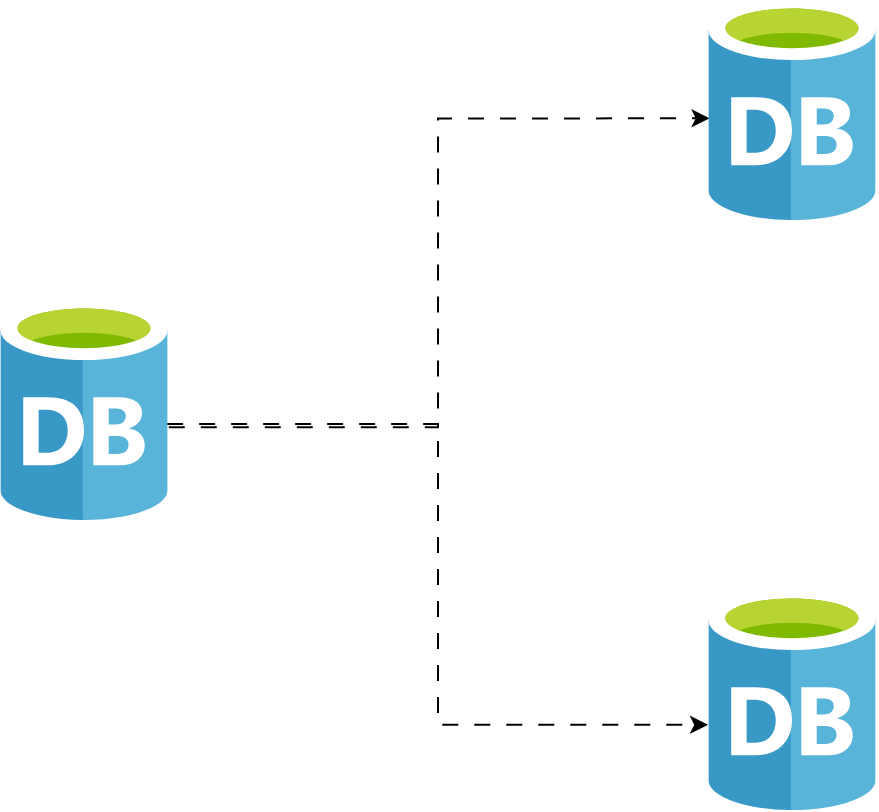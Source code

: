 <mxfile version="22.1.16" type="device">
  <diagram name="Página-1" id="Z6yhb-3faidDQiQsZk_h">
    <mxGraphModel dx="1235" dy="731" grid="1" gridSize="10" guides="1" tooltips="1" connect="1" arrows="1" fold="1" page="1" pageScale="1" pageWidth="827" pageHeight="1169" background="none" math="0" shadow="0">
      <root>
        <mxCell id="0" />
        <mxCell id="1" parent="0" />
        <mxCell id="lz5dERS1Ep25kW0eTTmT-8" style="edgeStyle=orthogonalEdgeStyle;rounded=0;orthogonalLoop=1;jettySize=auto;html=1;exitX=0.988;exitY=0.578;exitDx=0;exitDy=0;entryX=0.007;entryY=0.538;entryDx=0;entryDy=0;entryPerimeter=0;exitPerimeter=0;flowAnimation=1;" edge="1" parent="1" source="lz5dERS1Ep25kW0eTTmT-4" target="lz5dERS1Ep25kW0eTTmT-5">
          <mxGeometry relative="1" as="geometry">
            <mxPoint x="414" y="160" as="targetPoint" />
          </mxGeometry>
        </mxCell>
        <mxCell id="lz5dERS1Ep25kW0eTTmT-10" style="edgeStyle=orthogonalEdgeStyle;rounded=0;orthogonalLoop=1;jettySize=auto;html=1;exitX=0.978;exitY=0.564;exitDx=0;exitDy=0;exitPerimeter=0;entryX=-0.002;entryY=0.613;entryDx=0;entryDy=0;entryPerimeter=0;flowAnimation=1;" edge="1" parent="1" source="lz5dERS1Ep25kW0eTTmT-4" target="lz5dERS1Ep25kW0eTTmT-6">
          <mxGeometry relative="1" as="geometry" />
        </mxCell>
        <mxCell id="lz5dERS1Ep25kW0eTTmT-4" value="" style="image;sketch=0;aspect=fixed;html=1;points=[];align=center;fontSize=12;image=img/lib/mscae/Database_General.svg;" vertex="1" parent="1">
          <mxGeometry x="128.2" y="250" width="83.6" height="110" as="geometry" />
        </mxCell>
        <mxCell id="lz5dERS1Ep25kW0eTTmT-5" value="" style="image;sketch=0;aspect=fixed;html=1;points=[];align=center;fontSize=12;image=img/lib/mscae/Database_General.svg;" vertex="1" parent="1">
          <mxGeometry x="482.2" y="100" width="83.6" height="110" as="geometry" />
        </mxCell>
        <mxCell id="lz5dERS1Ep25kW0eTTmT-6" value="" style="image;sketch=0;aspect=fixed;html=1;points=[];align=center;fontSize=12;image=img/lib/mscae/Database_General.svg;" vertex="1" parent="1">
          <mxGeometry x="482.2" y="395" width="83.6" height="110" as="geometry" />
        </mxCell>
      </root>
    </mxGraphModel>
  </diagram>
</mxfile>

